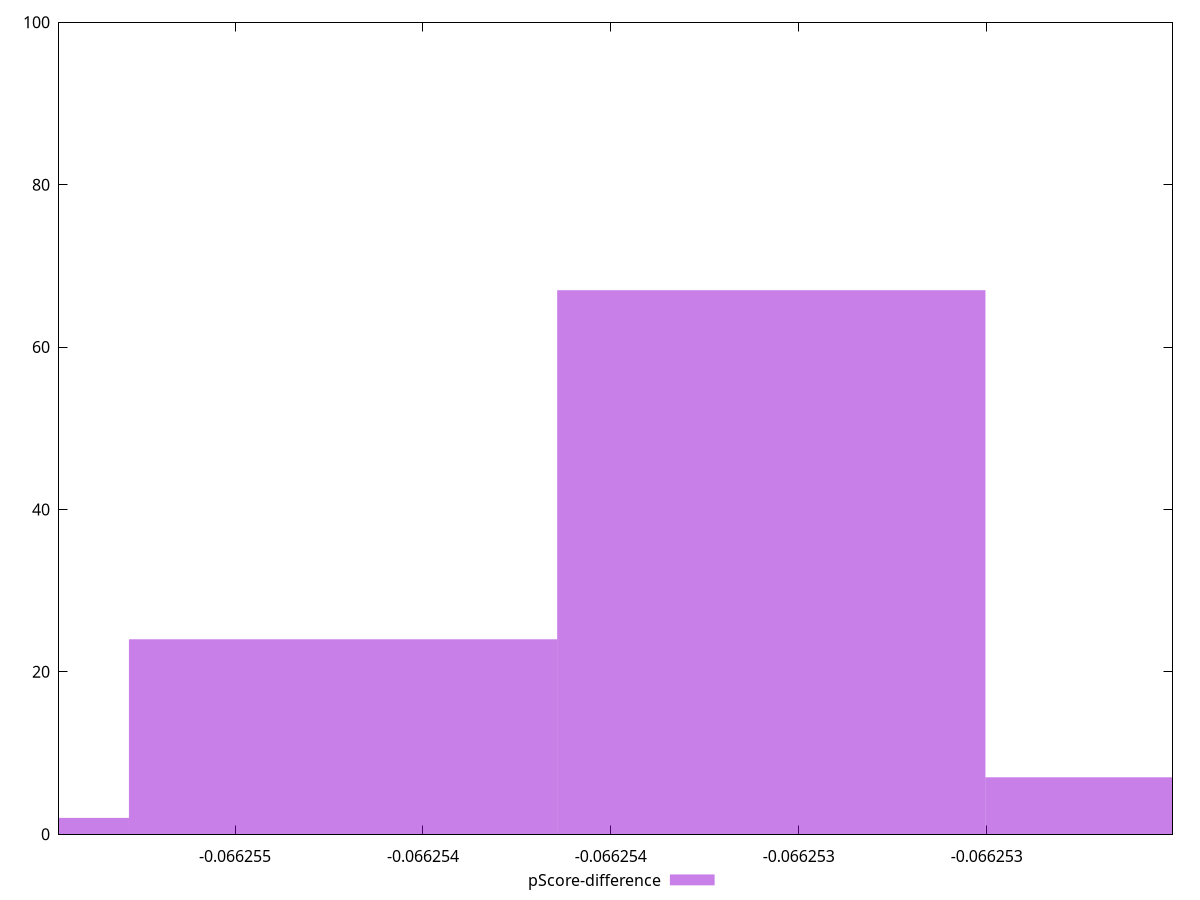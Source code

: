 reset

$pScoreDifference <<EOF
-0.06625357309161461 67
-0.06625243359807126 7
-0.06625471258515797 24
-0.06625585207870133 2
EOF

set key outside below
set boxwidth 0.000001139493543360587
set xrange [-0.06625546840673463:-0.0662525056247587]
set yrange [0:100]
set trange [0:100]
set style fill transparent solid 0.5 noborder
set terminal svg size 640, 490 enhanced background rgb 'white'
set output "report_00008_2021-01-22T20:58:29.167/total-byte-weight/samples/pages+cached+noexternal+nosvg/pScore-difference/histogram.svg"

plot $pScoreDifference title "pScore-difference" with boxes

reset
